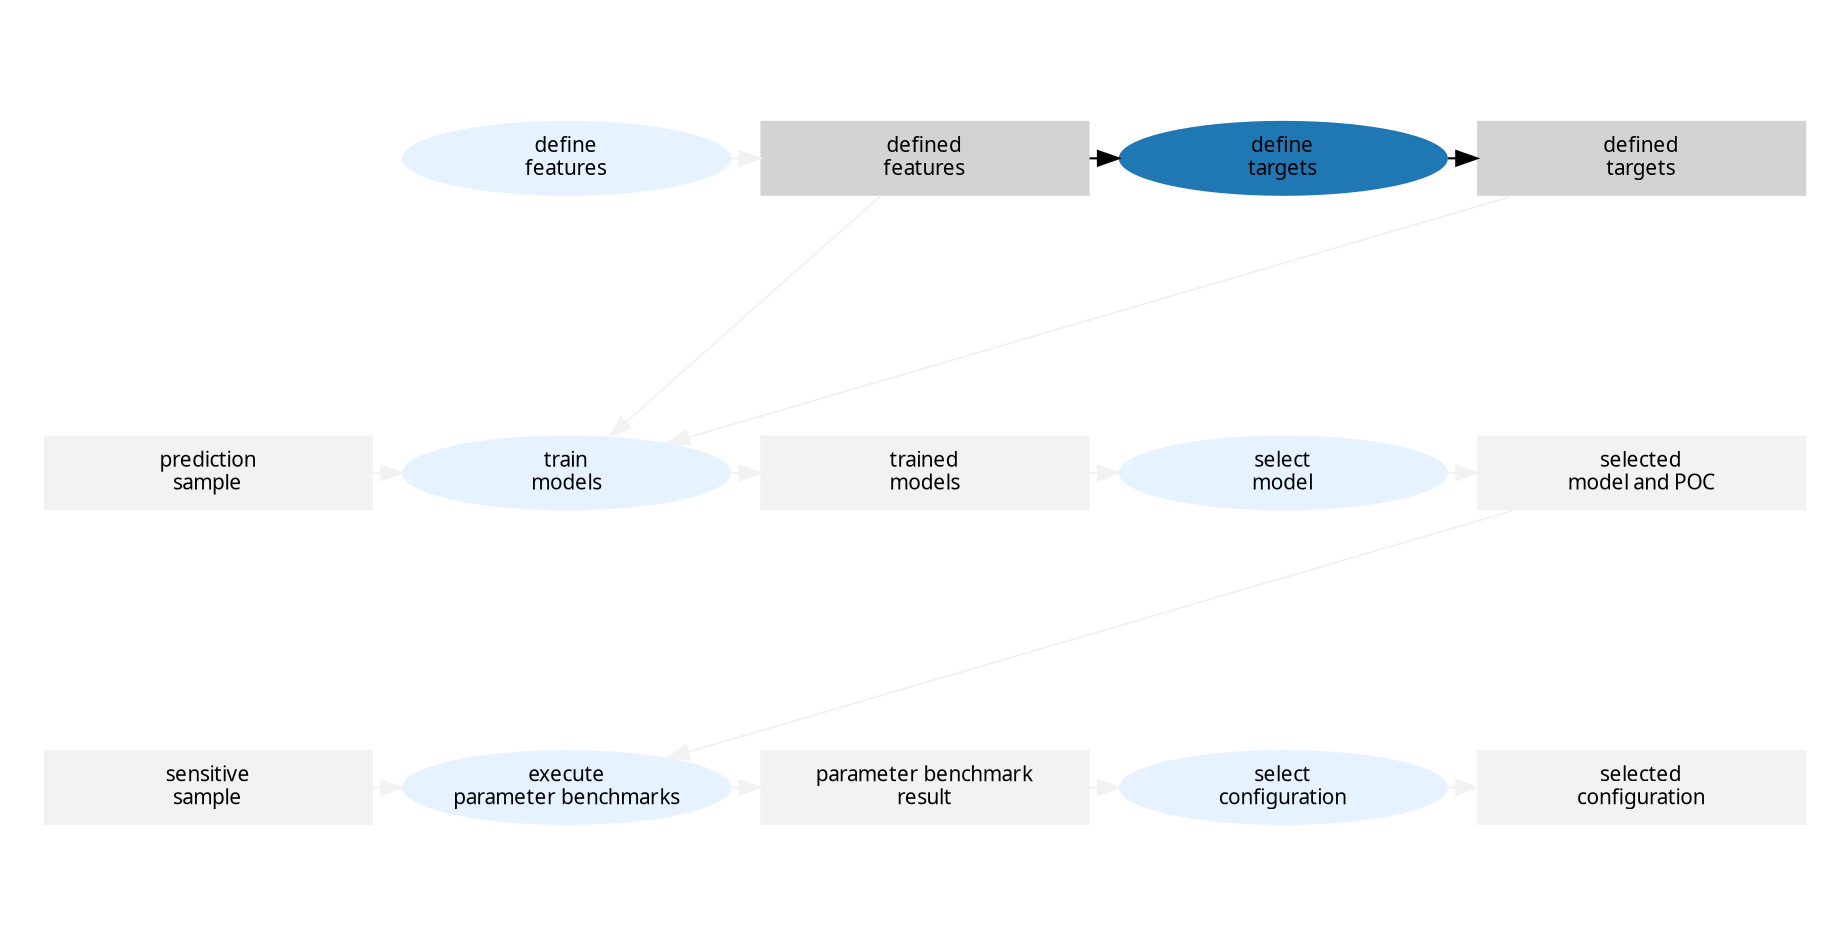 digraph g {
    fontname = "Verdana"
    fontsize = 10
    rankdir = LR
    nodesep = "0.1"
    ranksep = "0.2"
    splines = False
    peripheries = 0
    
    node [style="filled" fixedsize=True width=2.2 penwidth=0 fontname="Verdana" fontsize=10]
    edge [style=invis]
    
    "0A" [style=invis]
    "1A" [label="define\nfeatures" shape="oval" style="filled" fillcolor="#e6f2ff"]
    "2A" [label="defined\nfeatures" shape="polygon"]
    "3A" [label="define\ntargets" shape="oval" style="filled" fillcolor="#1f77b4"]
    "4A" [label="defined\ntargets" shape="polygon"]
    
    "0B" [label="prediction\nsample" shape="polygon" fillcolor="#f2f2f2"]
    "1B" [label="train\nmodels" shape="oval" fillcolor="#e6f2ff"]
    "2B" [label="trained\nmodels" shape="polygon"  fillcolor="#f2f2f2"]
    "3B" [label="select\nmodel" shape="oval" fillcolor="#e6f2ff"]
    "4B" [label="selected\nmodel and POC" shape="polygon"  fillcolor="#f2f2f2"]
    
    "0C" [label="sensitive\nsample" shape="polygon" fillcolor="#f2f2f2"]
    "1C" [label="execute\nparameter benchmarks" shape="oval" fillcolor="#e6f2ff"]
    "2C" [label="parameter benchmark\nresult" shape="polygon"  fillcolor="#f2f2f2"]
    "3C" [label="select\nconfiguration" shape="oval" fillcolor="#e6f2ff"]
    "4C" [label="selected\nconfiguration" shape="polygon"  fillcolor="#f2f2f2"]

    { 
        rank=same;
        0 [style=invis fixedsize=True width=0 height=2 label=""]
        1 [style=invis fixedsize=True width=0 height=2 label=""]
        2 [style=invis fixedsize=True width=0 height=2 label=""]
        0 -> 1 -> 2;
    }
    
    subgraph clusterA {
        labeljust="l"
        "0A" -> "1A" -> "2A" -> "3A" -> "4A"
        "1A":e -> "2A":w [style=solid color="#f2f2f2"]
        "2A":e -> "3A":w [style=solid]
        "3A":e -> "4A":w [style=solid]
    }

    subgraph clusterB {
        labeljust="l"
        "0B" -> "1B" -> "2B" -> "3B" -> "4B"
        "0B":e -> "1B":w [style=solid color="#f2f2f2"]
        "1B":e -> "2B":w [style=solid color="#f2f2f2"]
        "2B":e -> "3B":w [style=solid color="#f2f2f2"]
        "3B":e -> "4B":w [style=solid color="#f2f2f2"]
    }

    subgraph clusterC {
        labeljust="l"
        "0C" -> "1C" -> "2C" -> "3C" -> "4C"
        "0C":e -> "1C":w [style=solid color="#f2f2f2"]
        "1C":e -> "2C":w [style=solid color="#f2f2f2"]
        "2C":e -> "3C":w [style=solid color="#f2f2f2"]
        "3C":e -> "4C":w [style=solid color="#f2f2f2"]
    }

    0:e -> "0A":w
    1:e -> "0B":w
    2:e -> "0C":w

    // edges between clusters
    edge[constraint=false, style=solid];
    "2A" -> "1B" [color="#f2f2f2"]
    "4A" -> "1B" [color="#f2f2f2"]
    "4B" -> "1C" [color="#f2f2f2"]
}